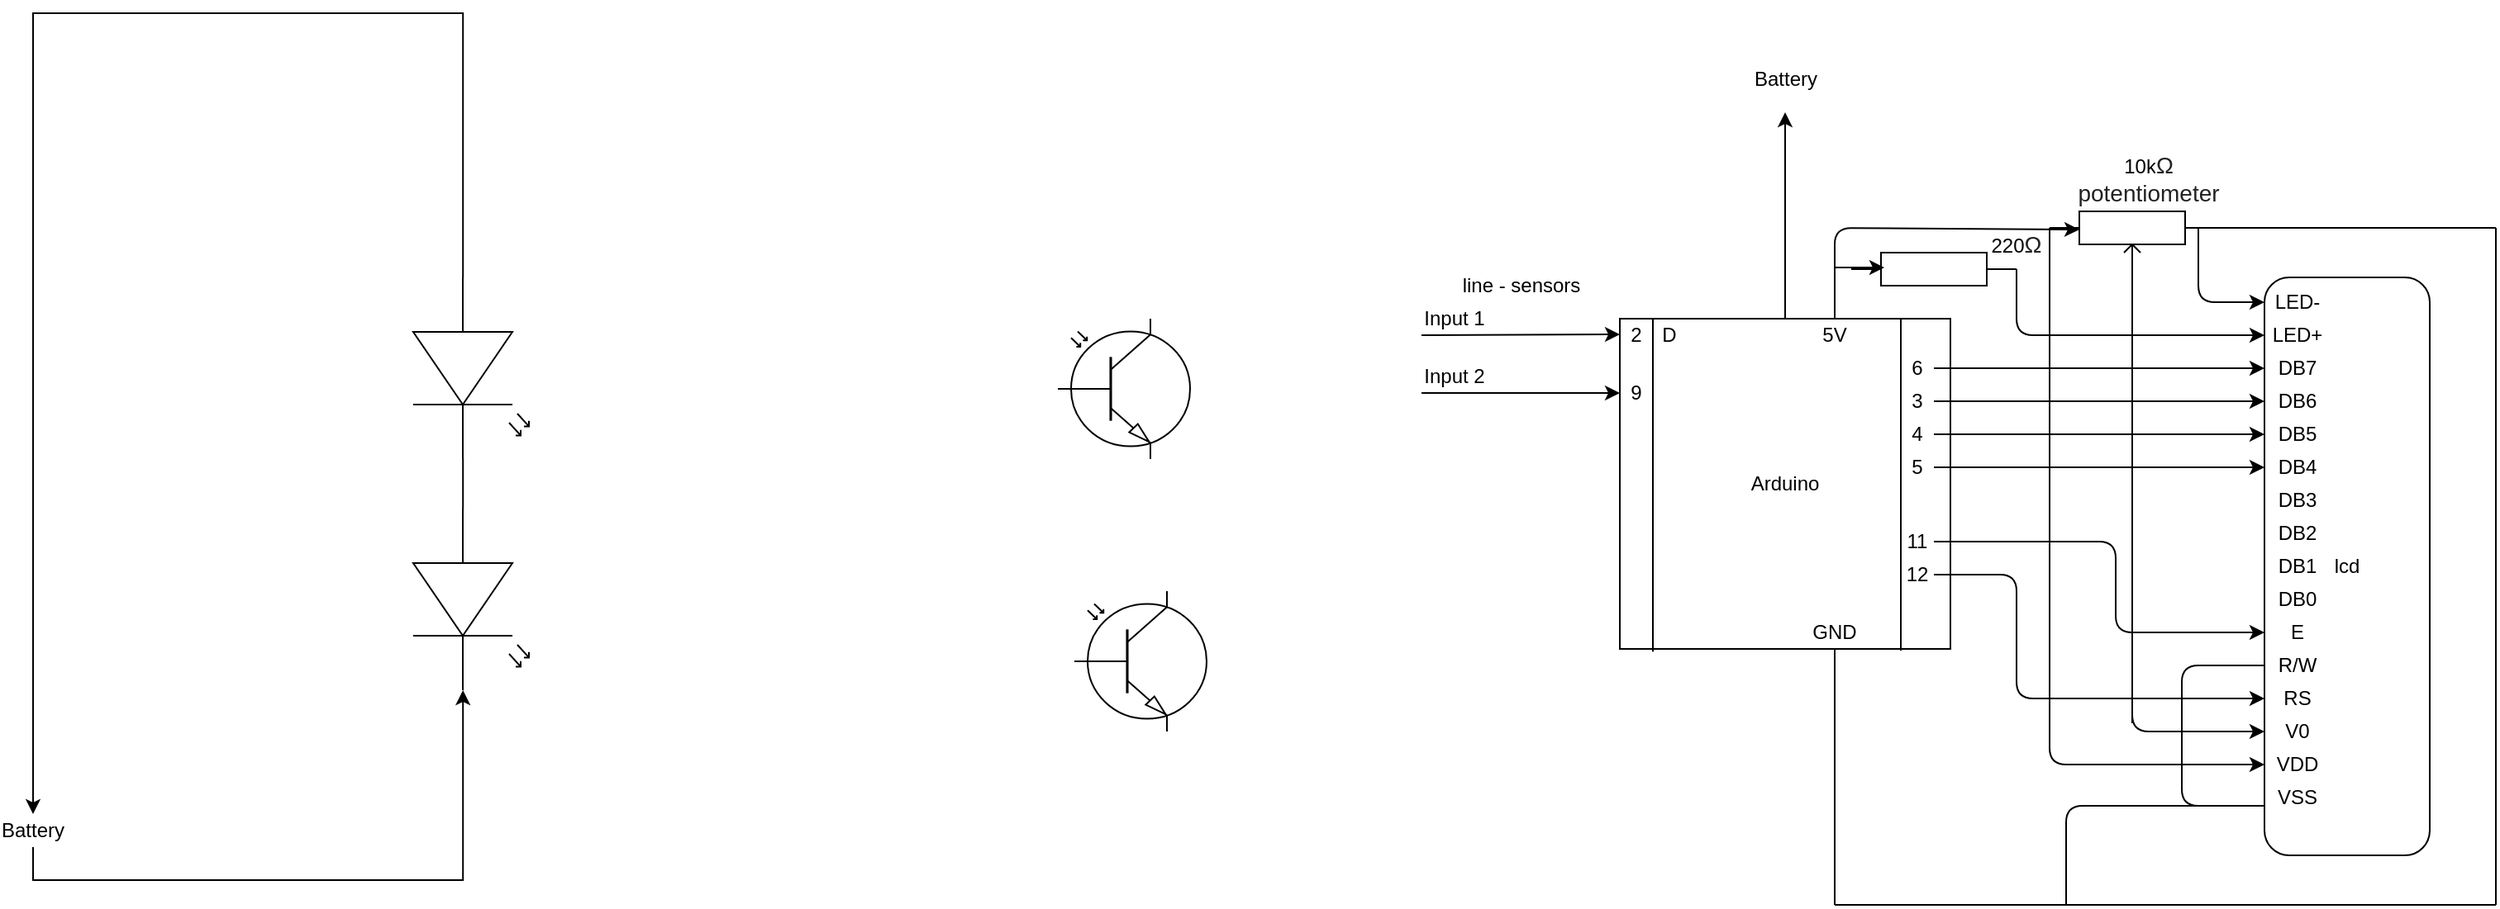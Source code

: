 <mxfile version="12.9.3" type="github">
  <diagram id="Gc-mHD2CfNYcoTV3nB5d" name="Page-1">
    <mxGraphModel dx="1422" dy="794" grid="1" gridSize="10" guides="1" tooltips="1" connect="1" arrows="1" fold="1" page="1" pageScale="1" pageWidth="1920" pageHeight="1200" math="0" shadow="0">
      <root>
        <mxCell id="0" />
        <mxCell id="1" parent="0" />
        <mxCell id="35i6HtWVKSFH7zeqxrCu-2" style="edgeStyle=orthogonalEdgeStyle;rounded=0;orthogonalLoop=1;jettySize=auto;html=1;" edge="1" parent="1" source="BjUoulv9WXhG5p5OngGO-2">
          <mxGeometry relative="1" as="geometry">
            <mxPoint x="1370" y="130" as="targetPoint" />
          </mxGeometry>
        </mxCell>
        <mxCell id="BjUoulv9WXhG5p5OngGO-2" value="Arduino" style="whiteSpace=wrap;html=1;aspect=fixed;" parent="1" vertex="1">
          <mxGeometry x="1270" y="255" width="200" height="200" as="geometry" />
        </mxCell>
        <mxCell id="BjUoulv9WXhG5p5OngGO-11" value="D" style="text;html=1;strokeColor=none;fillColor=none;align=center;verticalAlign=middle;whiteSpace=wrap;rounded=0;" parent="1" vertex="1">
          <mxGeometry x="1280" y="255" width="40" height="20" as="geometry" />
        </mxCell>
        <mxCell id="BjUoulv9WXhG5p5OngGO-15" value="line - sensors" style="text;html=1;align=center;verticalAlign=middle;resizable=0;points=[];autosize=1;" parent="1" vertex="1">
          <mxGeometry x="1165" y="225" width="90" height="20" as="geometry" />
        </mxCell>
        <mxCell id="BjUoulv9WXhG5p5OngGO-17" value="" style="endArrow=classic;html=1;exitX=0;exitY=1;exitDx=0;exitDy=0;" parent="1" source="BjUoulv9WXhG5p5OngGO-19" edge="1">
          <mxGeometry width="50" height="50" relative="1" as="geometry">
            <mxPoint x="1200" y="264.5" as="sourcePoint" />
            <mxPoint x="1270" y="264.5" as="targetPoint" />
          </mxGeometry>
        </mxCell>
        <mxCell id="BjUoulv9WXhG5p5OngGO-18" value="" style="endArrow=classic;html=1;" parent="1" edge="1">
          <mxGeometry width="50" height="50" relative="1" as="geometry">
            <mxPoint x="1150" y="300" as="sourcePoint" />
            <mxPoint x="1270" y="300" as="targetPoint" />
          </mxGeometry>
        </mxCell>
        <mxCell id="BjUoulv9WXhG5p5OngGO-19" value="Input 1" style="text;html=1;strokeColor=none;fillColor=none;align=center;verticalAlign=middle;whiteSpace=wrap;rounded=0;" parent="1" vertex="1">
          <mxGeometry x="1150" y="245" width="40" height="20" as="geometry" />
        </mxCell>
        <mxCell id="BjUoulv9WXhG5p5OngGO-20" value="Input 2" style="text;html=1;strokeColor=none;fillColor=none;align=center;verticalAlign=middle;whiteSpace=wrap;rounded=0;" parent="1" vertex="1">
          <mxGeometry x="1150" y="280" width="40" height="20" as="geometry" />
        </mxCell>
        <mxCell id="BjUoulv9WXhG5p5OngGO-22" value="lcd" style="rounded=1;whiteSpace=wrap;html=1;" parent="1" vertex="1">
          <mxGeometry x="1660" y="230" width="100" height="350" as="geometry" />
        </mxCell>
        <mxCell id="z0TxnHEyVvd0TeTC4fcu-6" value="" style="endArrow=none;html=1;exitX=0.1;exitY=1.008;exitDx=0;exitDy=0;exitPerimeter=0;" parent="1" source="BjUoulv9WXhG5p5OngGO-2" edge="1">
          <mxGeometry width="50" height="50" relative="1" as="geometry">
            <mxPoint x="1290" y="376" as="sourcePoint" />
            <mxPoint x="1290" y="255" as="targetPoint" />
          </mxGeometry>
        </mxCell>
        <mxCell id="z0TxnHEyVvd0TeTC4fcu-7" value="2" style="text;html=1;strokeColor=none;fillColor=none;align=center;verticalAlign=middle;whiteSpace=wrap;rounded=0;" parent="1" vertex="1">
          <mxGeometry x="1260" y="255" width="40" height="20" as="geometry" />
        </mxCell>
        <mxCell id="z0TxnHEyVvd0TeTC4fcu-8" value="9" style="text;html=1;strokeColor=none;fillColor=none;align=center;verticalAlign=middle;whiteSpace=wrap;rounded=0;" parent="1" vertex="1">
          <mxGeometry x="1260" y="290" width="40" height="20" as="geometry" />
        </mxCell>
        <mxCell id="z0TxnHEyVvd0TeTC4fcu-13" value="LED-" style="text;html=1;strokeColor=none;fillColor=none;align=center;verticalAlign=middle;whiteSpace=wrap;rounded=0;" parent="1" vertex="1">
          <mxGeometry x="1660" y="235" width="40" height="20" as="geometry" />
        </mxCell>
        <mxCell id="z0TxnHEyVvd0TeTC4fcu-14" value="LED+" style="text;html=1;strokeColor=none;fillColor=none;align=center;verticalAlign=middle;whiteSpace=wrap;rounded=0;" parent="1" vertex="1">
          <mxGeometry x="1660" y="255" width="40" height="20" as="geometry" />
        </mxCell>
        <mxCell id="z0TxnHEyVvd0TeTC4fcu-15" value="DB7" style="text;html=1;strokeColor=none;fillColor=none;align=center;verticalAlign=middle;whiteSpace=wrap;rounded=0;" parent="1" vertex="1">
          <mxGeometry x="1660" y="275" width="40" height="20" as="geometry" />
        </mxCell>
        <mxCell id="z0TxnHEyVvd0TeTC4fcu-16" value="DB6" style="text;html=1;strokeColor=none;fillColor=none;align=center;verticalAlign=middle;whiteSpace=wrap;rounded=0;" parent="1" vertex="1">
          <mxGeometry x="1660" y="295" width="40" height="20" as="geometry" />
        </mxCell>
        <mxCell id="z0TxnHEyVvd0TeTC4fcu-17" value="DB5" style="text;html=1;strokeColor=none;fillColor=none;align=center;verticalAlign=middle;whiteSpace=wrap;rounded=0;" parent="1" vertex="1">
          <mxGeometry x="1660" y="315" width="40" height="20" as="geometry" />
        </mxCell>
        <mxCell id="z0TxnHEyVvd0TeTC4fcu-19" value="DB4" style="text;html=1;strokeColor=none;fillColor=none;align=center;verticalAlign=middle;whiteSpace=wrap;rounded=0;" parent="1" vertex="1">
          <mxGeometry x="1660" y="335" width="40" height="20" as="geometry" />
        </mxCell>
        <mxCell id="z0TxnHEyVvd0TeTC4fcu-20" value="DB3" style="text;html=1;strokeColor=none;fillColor=none;align=center;verticalAlign=middle;whiteSpace=wrap;rounded=0;" parent="1" vertex="1">
          <mxGeometry x="1660" y="355" width="40" height="20" as="geometry" />
        </mxCell>
        <mxCell id="z0TxnHEyVvd0TeTC4fcu-21" value="DB2" style="text;html=1;strokeColor=none;fillColor=none;align=center;verticalAlign=middle;whiteSpace=wrap;rounded=0;" parent="1" vertex="1">
          <mxGeometry x="1660" y="375" width="40" height="20" as="geometry" />
        </mxCell>
        <mxCell id="z0TxnHEyVvd0TeTC4fcu-22" value="DB1" style="text;html=1;strokeColor=none;fillColor=none;align=center;verticalAlign=middle;whiteSpace=wrap;rounded=0;" parent="1" vertex="1">
          <mxGeometry x="1660" y="395" width="40" height="20" as="geometry" />
        </mxCell>
        <mxCell id="z0TxnHEyVvd0TeTC4fcu-23" value="DB0" style="text;html=1;strokeColor=none;fillColor=none;align=center;verticalAlign=middle;whiteSpace=wrap;rounded=0;" parent="1" vertex="1">
          <mxGeometry x="1660" y="415" width="40" height="20" as="geometry" />
        </mxCell>
        <mxCell id="z0TxnHEyVvd0TeTC4fcu-25" value="E" style="text;html=1;strokeColor=none;fillColor=none;align=center;verticalAlign=middle;whiteSpace=wrap;rounded=0;" parent="1" vertex="1">
          <mxGeometry x="1660" y="435" width="40" height="20" as="geometry" />
        </mxCell>
        <mxCell id="z0TxnHEyVvd0TeTC4fcu-26" value="R/W" style="text;html=1;strokeColor=none;fillColor=none;align=center;verticalAlign=middle;whiteSpace=wrap;rounded=0;" parent="1" vertex="1">
          <mxGeometry x="1660" y="455" width="40" height="20" as="geometry" />
        </mxCell>
        <mxCell id="z0TxnHEyVvd0TeTC4fcu-27" value="RS" style="text;html=1;strokeColor=none;fillColor=none;align=center;verticalAlign=middle;whiteSpace=wrap;rounded=0;" parent="1" vertex="1">
          <mxGeometry x="1660" y="475" width="40" height="20" as="geometry" />
        </mxCell>
        <mxCell id="z0TxnHEyVvd0TeTC4fcu-28" value="V0" style="text;html=1;strokeColor=none;fillColor=none;align=center;verticalAlign=middle;whiteSpace=wrap;rounded=0;" parent="1" vertex="1">
          <mxGeometry x="1660" y="495" width="40" height="20" as="geometry" />
        </mxCell>
        <mxCell id="z0TxnHEyVvd0TeTC4fcu-29" value="VDD" style="text;html=1;strokeColor=none;fillColor=none;align=center;verticalAlign=middle;whiteSpace=wrap;rounded=0;" parent="1" vertex="1">
          <mxGeometry x="1660" y="515" width="40" height="20" as="geometry" />
        </mxCell>
        <mxCell id="z0TxnHEyVvd0TeTC4fcu-31" value="VSS" style="text;html=1;strokeColor=none;fillColor=none;align=center;verticalAlign=middle;whiteSpace=wrap;rounded=0;" parent="1" vertex="1">
          <mxGeometry x="1660" y="535" width="40" height="20" as="geometry" />
        </mxCell>
        <mxCell id="z0TxnHEyVvd0TeTC4fcu-34" value="" style="endArrow=classic;html=1;" parent="1" edge="1">
          <mxGeometry width="50" height="50" relative="1" as="geometry">
            <mxPoint x="1460" y="285" as="sourcePoint" />
            <mxPoint x="1660" y="285" as="targetPoint" />
          </mxGeometry>
        </mxCell>
        <mxCell id="z0TxnHEyVvd0TeTC4fcu-35" value="6" style="text;html=1;strokeColor=none;fillColor=none;align=center;verticalAlign=middle;whiteSpace=wrap;rounded=0;" parent="1" vertex="1">
          <mxGeometry x="1430" y="275" width="40" height="20" as="geometry" />
        </mxCell>
        <mxCell id="z0TxnHEyVvd0TeTC4fcu-36" value="" style="endArrow=classic;html=1;entryX=0;entryY=0.5;entryDx=0;entryDy=0;" parent="1" target="z0TxnHEyVvd0TeTC4fcu-16" edge="1">
          <mxGeometry width="50" height="50" relative="1" as="geometry">
            <mxPoint x="1460" y="305" as="sourcePoint" />
            <mxPoint x="1510" y="270" as="targetPoint" />
          </mxGeometry>
        </mxCell>
        <mxCell id="z0TxnHEyVvd0TeTC4fcu-38" value="" style="endArrow=classic;html=1;entryX=0;entryY=0.5;entryDx=0;entryDy=0;" parent="1" target="z0TxnHEyVvd0TeTC4fcu-17" edge="1">
          <mxGeometry width="50" height="50" relative="1" as="geometry">
            <mxPoint x="1460" y="325" as="sourcePoint" />
            <mxPoint x="1510" y="275" as="targetPoint" />
          </mxGeometry>
        </mxCell>
        <mxCell id="z0TxnHEyVvd0TeTC4fcu-39" value="" style="endArrow=classic;html=1;entryX=0;entryY=0.5;entryDx=0;entryDy=0;" parent="1" target="z0TxnHEyVvd0TeTC4fcu-19" edge="1">
          <mxGeometry width="50" height="50" relative="1" as="geometry">
            <mxPoint x="1460" y="345" as="sourcePoint" />
            <mxPoint x="1510" y="295" as="targetPoint" />
          </mxGeometry>
        </mxCell>
        <mxCell id="z0TxnHEyVvd0TeTC4fcu-40" value="3" style="text;html=1;strokeColor=none;fillColor=none;align=center;verticalAlign=middle;whiteSpace=wrap;rounded=0;" parent="1" vertex="1">
          <mxGeometry x="1430" y="295" width="40" height="20" as="geometry" />
        </mxCell>
        <mxCell id="z0TxnHEyVvd0TeTC4fcu-41" value="4" style="text;html=1;strokeColor=none;fillColor=none;align=center;verticalAlign=middle;whiteSpace=wrap;rounded=0;" parent="1" vertex="1">
          <mxGeometry x="1430" y="315" width="40" height="20" as="geometry" />
        </mxCell>
        <mxCell id="z0TxnHEyVvd0TeTC4fcu-42" value="5" style="text;html=1;strokeColor=none;fillColor=none;align=center;verticalAlign=middle;whiteSpace=wrap;rounded=0;" parent="1" vertex="1">
          <mxGeometry x="1430" y="335" width="40" height="20" as="geometry" />
        </mxCell>
        <mxCell id="z0TxnHEyVvd0TeTC4fcu-43" value="" style="endArrow=none;html=1;exitX=0.85;exitY=1.005;exitDx=0;exitDy=0;exitPerimeter=0;" parent="1" source="BjUoulv9WXhG5p5OngGO-2" edge="1">
          <mxGeometry width="50" height="50" relative="1" as="geometry">
            <mxPoint x="1390" y="305" as="sourcePoint" />
            <mxPoint x="1440" y="255" as="targetPoint" />
          </mxGeometry>
        </mxCell>
        <mxCell id="z0TxnHEyVvd0TeTC4fcu-44" value="" style="endArrow=classic;html=1;" parent="1" edge="1">
          <mxGeometry width="50" height="50" relative="1" as="geometry">
            <mxPoint x="1460" y="390" as="sourcePoint" />
            <mxPoint x="1660" y="445" as="targetPoint" />
            <Array as="points">
              <mxPoint x="1570" y="390" />
              <mxPoint x="1570" y="445" />
            </Array>
          </mxGeometry>
        </mxCell>
        <mxCell id="z0TxnHEyVvd0TeTC4fcu-45" value="11" style="text;html=1;strokeColor=none;fillColor=none;align=center;verticalAlign=middle;whiteSpace=wrap;rounded=0;" parent="1" vertex="1">
          <mxGeometry x="1430" y="380" width="40" height="20" as="geometry" />
        </mxCell>
        <mxCell id="z0TxnHEyVvd0TeTC4fcu-46" value="" style="endArrow=none;html=1;exitX=0;exitY=0.5;exitDx=0;exitDy=0;" parent="1" source="z0TxnHEyVvd0TeTC4fcu-26" edge="1">
          <mxGeometry width="50" height="50" relative="1" as="geometry">
            <mxPoint x="1610" y="470" as="sourcePoint" />
            <mxPoint x="1660" y="550" as="targetPoint" />
            <Array as="points">
              <mxPoint x="1610" y="465" />
              <mxPoint x="1610" y="550" />
            </Array>
          </mxGeometry>
        </mxCell>
        <mxCell id="IFIy66NFDZkS29ZKflZu-1" value="" style="endArrow=none;html=1;" parent="1" target="IFIy66NFDZkS29ZKflZu-2" edge="1">
          <mxGeometry width="50" height="50" relative="1" as="geometry">
            <mxPoint x="1400" y="610" as="sourcePoint" />
            <mxPoint x="1400" y="455" as="targetPoint" />
          </mxGeometry>
        </mxCell>
        <mxCell id="IFIy66NFDZkS29ZKflZu-2" value="GND" style="text;html=1;strokeColor=none;fillColor=none;align=center;verticalAlign=middle;whiteSpace=wrap;rounded=0;" parent="1" vertex="1">
          <mxGeometry x="1380" y="435" width="40" height="20" as="geometry" />
        </mxCell>
        <mxCell id="IFIy66NFDZkS29ZKflZu-3" value="" style="endArrow=none;html=1;" parent="1" edge="1">
          <mxGeometry width="50" height="50" relative="1" as="geometry">
            <mxPoint x="1400" y="610" as="sourcePoint" />
            <mxPoint x="1800" y="610" as="targetPoint" />
          </mxGeometry>
        </mxCell>
        <mxCell id="IFIy66NFDZkS29ZKflZu-4" value="" style="endArrow=none;html=1;" parent="1" edge="1">
          <mxGeometry width="50" height="50" relative="1" as="geometry">
            <mxPoint x="1800" y="610" as="sourcePoint" />
            <mxPoint x="1800" y="200" as="targetPoint" />
          </mxGeometry>
        </mxCell>
        <mxCell id="IFIy66NFDZkS29ZKflZu-5" value="" style="endArrow=none;html=1;" parent="1" edge="1">
          <mxGeometry width="50" height="50" relative="1" as="geometry">
            <mxPoint x="1540" y="610" as="sourcePoint" />
            <mxPoint x="1620" y="550" as="targetPoint" />
            <Array as="points">
              <mxPoint x="1540" y="550" />
            </Array>
          </mxGeometry>
        </mxCell>
        <mxCell id="IFIy66NFDZkS29ZKflZu-6" value="" style="endArrow=none;html=1;" parent="1" edge="1">
          <mxGeometry width="50" height="50" relative="1" as="geometry">
            <mxPoint x="1800" y="200" as="sourcePoint" />
            <mxPoint x="1620" y="200" as="targetPoint" />
          </mxGeometry>
        </mxCell>
        <mxCell id="IFIy66NFDZkS29ZKflZu-7" value="" style="endArrow=classic;html=1;" parent="1" edge="1">
          <mxGeometry width="50" height="50" relative="1" as="geometry">
            <mxPoint x="1620" y="200" as="sourcePoint" />
            <mxPoint x="1660" y="245" as="targetPoint" />
            <Array as="points">
              <mxPoint x="1620" y="245" />
            </Array>
          </mxGeometry>
        </mxCell>
        <mxCell id="IFIy66NFDZkS29ZKflZu-9" value="" style="pointerEvents=1;verticalLabelPosition=bottom;shadow=0;dashed=0;align=center;html=1;verticalAlign=top;shape=mxgraph.electrical.resistors.potentiometer_1;" parent="1" vertex="1">
          <mxGeometry x="1530" y="190" width="100" height="40" as="geometry" />
        </mxCell>
        <mxCell id="IFIy66NFDZkS29ZKflZu-10" value="" style="endArrow=none;html=1;" parent="1" edge="1">
          <mxGeometry width="50" height="50" relative="1" as="geometry">
            <mxPoint x="1580" y="500" as="sourcePoint" />
            <mxPoint x="1580" y="230" as="targetPoint" />
            <Array as="points" />
          </mxGeometry>
        </mxCell>
        <mxCell id="IFIy66NFDZkS29ZKflZu-11" value="" style="endArrow=classic;html=1;entryX=0;entryY=0.5;entryDx=0;entryDy=0;" parent="1" target="z0TxnHEyVvd0TeTC4fcu-28" edge="1">
          <mxGeometry width="50" height="50" relative="1" as="geometry">
            <mxPoint x="1580" y="480" as="sourcePoint" />
            <mxPoint x="1640" y="450" as="targetPoint" />
            <Array as="points">
              <mxPoint x="1580" y="505" />
            </Array>
          </mxGeometry>
        </mxCell>
        <mxCell id="IFIy66NFDZkS29ZKflZu-13" value="" style="endArrow=classic;html=1;entryX=0.18;entryY=0.275;entryDx=0;entryDy=0;entryPerimeter=0;" parent="1" target="IFIy66NFDZkS29ZKflZu-9" edge="1">
          <mxGeometry width="50" height="50" relative="1" as="geometry">
            <mxPoint x="1400" y="255" as="sourcePoint" />
            <mxPoint x="1400" y="180" as="targetPoint" />
            <Array as="points">
              <mxPoint x="1400" y="200" />
            </Array>
          </mxGeometry>
        </mxCell>
        <mxCell id="IFIy66NFDZkS29ZKflZu-18" value="5V" style="text;html=1;strokeColor=none;fillColor=none;align=center;verticalAlign=middle;whiteSpace=wrap;rounded=0;" parent="1" vertex="1">
          <mxGeometry x="1380" y="255" width="40" height="20" as="geometry" />
        </mxCell>
        <mxCell id="IFIy66NFDZkS29ZKflZu-19" value="" style="pointerEvents=1;verticalLabelPosition=bottom;shadow=0;dashed=0;align=center;html=1;verticalAlign=top;shape=mxgraph.electrical.resistors.resistor_1;" parent="1" vertex="1">
          <mxGeometry x="1410" y="215" width="100" height="20" as="geometry" />
        </mxCell>
        <mxCell id="IFIy66NFDZkS29ZKflZu-20" value="10k&lt;span style=&quot;color: rgb(34 , 34 , 34) ; font-family: sans-serif ; font-size: 14px ; background-color: rgb(255 , 255 , 255)&quot;&gt;Ω&lt;/span&gt;&lt;span style=&quot;color: rgb(34 , 34 , 34) ; font-family: sans-serif ; font-size: 14px ; background-color: rgb(255 , 255 , 255)&quot;&gt;&lt;br&gt;&lt;/span&gt;&lt;span style=&quot;color: rgb(34 , 34 , 34) ; font-family: sans-serif ; font-size: 14px ; background-color: rgb(255 , 255 , 255)&quot;&gt;potentiometer&lt;br&gt;&lt;/span&gt;" style="text;html=1;strokeColor=none;fillColor=none;align=center;verticalAlign=middle;whiteSpace=wrap;rounded=0;" parent="1" vertex="1">
          <mxGeometry x="1570" y="160" width="40" height="20" as="geometry" />
        </mxCell>
        <mxCell id="IFIy66NFDZkS29ZKflZu-22" value="" style="endArrow=classic;html=1;" parent="1" edge="1">
          <mxGeometry width="50" height="50" relative="1" as="geometry">
            <mxPoint x="1400" y="224" as="sourcePoint" />
            <mxPoint x="1430" y="224" as="targetPoint" />
          </mxGeometry>
        </mxCell>
        <mxCell id="IFIy66NFDZkS29ZKflZu-23" value="" style="endArrow=classic;html=1;exitX=1;exitY=0.5;exitDx=0;exitDy=0;exitPerimeter=0;entryX=0;entryY=0.5;entryDx=0;entryDy=0;" parent="1" source="IFIy66NFDZkS29ZKflZu-19" target="z0TxnHEyVvd0TeTC4fcu-14" edge="1">
          <mxGeometry width="50" height="50" relative="1" as="geometry">
            <mxPoint x="1520" y="260" as="sourcePoint" />
            <mxPoint x="1660" y="260" as="targetPoint" />
            <Array as="points">
              <mxPoint x="1510" y="265" />
            </Array>
          </mxGeometry>
        </mxCell>
        <mxCell id="IFIy66NFDZkS29ZKflZu-24" value="" style="endArrow=classic;html=1;entryX=0;entryY=0.5;entryDx=0;entryDy=0;" parent="1" target="z0TxnHEyVvd0TeTC4fcu-29" edge="1">
          <mxGeometry width="50" height="50" relative="1" as="geometry">
            <mxPoint x="1530" y="200" as="sourcePoint" />
            <mxPoint x="1660" y="520" as="targetPoint" />
            <Array as="points">
              <mxPoint x="1530" y="525" />
            </Array>
          </mxGeometry>
        </mxCell>
        <mxCell id="IFIy66NFDZkS29ZKflZu-26" value="220&lt;span style=&quot;color: rgb(34 , 34 , 34) ; font-family: sans-serif ; font-size: 14px ; background-color: rgb(255 , 255 , 255)&quot;&gt;Ω&lt;/span&gt;" style="text;html=1;strokeColor=none;fillColor=none;align=center;verticalAlign=middle;whiteSpace=wrap;rounded=0;" parent="1" vertex="1">
          <mxGeometry x="1490" y="200" width="40" height="20" as="geometry" />
        </mxCell>
        <mxCell id="IFIy66NFDZkS29ZKflZu-30" value="12" style="text;html=1;strokeColor=none;fillColor=none;align=center;verticalAlign=middle;whiteSpace=wrap;rounded=0;" parent="1" vertex="1">
          <mxGeometry x="1430" y="400" width="40" height="20" as="geometry" />
        </mxCell>
        <mxCell id="IFIy66NFDZkS29ZKflZu-31" value="" style="endArrow=classic;html=1;entryX=0;entryY=0.5;entryDx=0;entryDy=0;" parent="1" target="z0TxnHEyVvd0TeTC4fcu-27" edge="1">
          <mxGeometry width="50" height="50" relative="1" as="geometry">
            <mxPoint x="1460" y="410" as="sourcePoint" />
            <mxPoint x="1510" y="360" as="targetPoint" />
            <Array as="points">
              <mxPoint x="1510" y="410" />
              <mxPoint x="1510" y="485" />
            </Array>
          </mxGeometry>
        </mxCell>
        <mxCell id="MddVusc_v9Odhv1jefSU-2" value="" style="verticalLabelPosition=bottom;shadow=0;dashed=0;align=center;html=1;verticalAlign=top;shape=mxgraph.electrical.opto_electronics.led_2;pointerEvents=1;rotation=90;" parent="1" vertex="1">
          <mxGeometry x="520" y="390" width="110" height="70" as="geometry" />
        </mxCell>
        <mxCell id="Yun6hsRhy0eV7hvwQU-2-3" value="" style="verticalLabelPosition=bottom;shadow=0;dashed=0;align=center;html=1;verticalAlign=top;shape=mxgraph.electrical.opto_electronics.opto-transistor;" parent="1" vertex="1">
          <mxGeometry x="930" y="255" width="80" height="85" as="geometry" />
        </mxCell>
        <mxCell id="Yun6hsRhy0eV7hvwQU-2-4" value="" style="verticalLabelPosition=bottom;shadow=0;dashed=0;align=center;html=1;verticalAlign=top;shape=mxgraph.electrical.opto_electronics.opto-transistor;" parent="1" vertex="1">
          <mxGeometry x="940" y="420" width="80" height="85" as="geometry" />
        </mxCell>
        <mxCell id="Yun6hsRhy0eV7hvwQU-2-7" style="edgeStyle=orthogonalEdgeStyle;rounded=0;orthogonalLoop=1;jettySize=auto;html=1;exitX=0;exitY=0.57;exitDx=0;exitDy=0;exitPerimeter=0;entryX=0.5;entryY=0;entryDx=0;entryDy=0;" parent="1" source="Yun6hsRhy0eV7hvwQU-2-5" edge="1" target="Yun6hsRhy0eV7hvwQU-2-6">
          <mxGeometry relative="1" as="geometry">
            <mxPoint x="340" y="175" as="targetPoint" />
            <Array as="points">
              <mxPoint x="570" y="70" />
              <mxPoint x="310" y="70" />
            </Array>
          </mxGeometry>
        </mxCell>
        <mxCell id="Yun6hsRhy0eV7hvwQU-2-5" value="" style="verticalLabelPosition=bottom;shadow=0;dashed=0;align=center;html=1;verticalAlign=top;shape=mxgraph.electrical.opto_electronics.led_2;pointerEvents=1;rotation=90;" parent="1" vertex="1">
          <mxGeometry x="520" y="250" width="110" height="70" as="geometry" />
        </mxCell>
        <mxCell id="Yun6hsRhy0eV7hvwQU-2-9" style="edgeStyle=orthogonalEdgeStyle;rounded=0;orthogonalLoop=1;jettySize=auto;html=1;exitX=0.5;exitY=1;exitDx=0;exitDy=0;entryX=1;entryY=0.57;entryDx=0;entryDy=0;entryPerimeter=0;" parent="1" source="Yun6hsRhy0eV7hvwQU-2-6" edge="1" target="MddVusc_v9Odhv1jefSU-2">
          <mxGeometry relative="1" as="geometry">
            <mxPoint x="540" y="510" as="targetPoint" />
            <Array as="points">
              <mxPoint x="310" y="595" />
              <mxPoint x="570" y="595" />
            </Array>
          </mxGeometry>
        </mxCell>
        <mxCell id="Yun6hsRhy0eV7hvwQU-2-6" value="Battery" style="text;html=1;strokeColor=none;fillColor=none;align=center;verticalAlign=middle;whiteSpace=wrap;rounded=0;" parent="1" vertex="1">
          <mxGeometry x="290" y="555" width="40" height="20" as="geometry" />
        </mxCell>
        <mxCell id="Yun6hsRhy0eV7hvwQU-2-8" value="" style="endArrow=none;html=1;exitX=0;exitY=0.57;exitDx=0;exitDy=0;exitPerimeter=0;entryX=1;entryY=0.57;entryDx=0;entryDy=0;entryPerimeter=0;" parent="1" source="MddVusc_v9Odhv1jefSU-2" edge="1" target="Yun6hsRhy0eV7hvwQU-2-5">
          <mxGeometry width="50" height="50" relative="1" as="geometry">
            <mxPoint x="660" y="147.5" as="sourcePoint" />
            <mxPoint x="710" y="97.5" as="targetPoint" />
          </mxGeometry>
        </mxCell>
        <mxCell id="35i6HtWVKSFH7zeqxrCu-3" value="Battery" style="text;html=1;align=center;verticalAlign=middle;resizable=0;points=[];autosize=1;" vertex="1" parent="1">
          <mxGeometry x="1345" y="100" width="50" height="20" as="geometry" />
        </mxCell>
      </root>
    </mxGraphModel>
  </diagram>
</mxfile>

